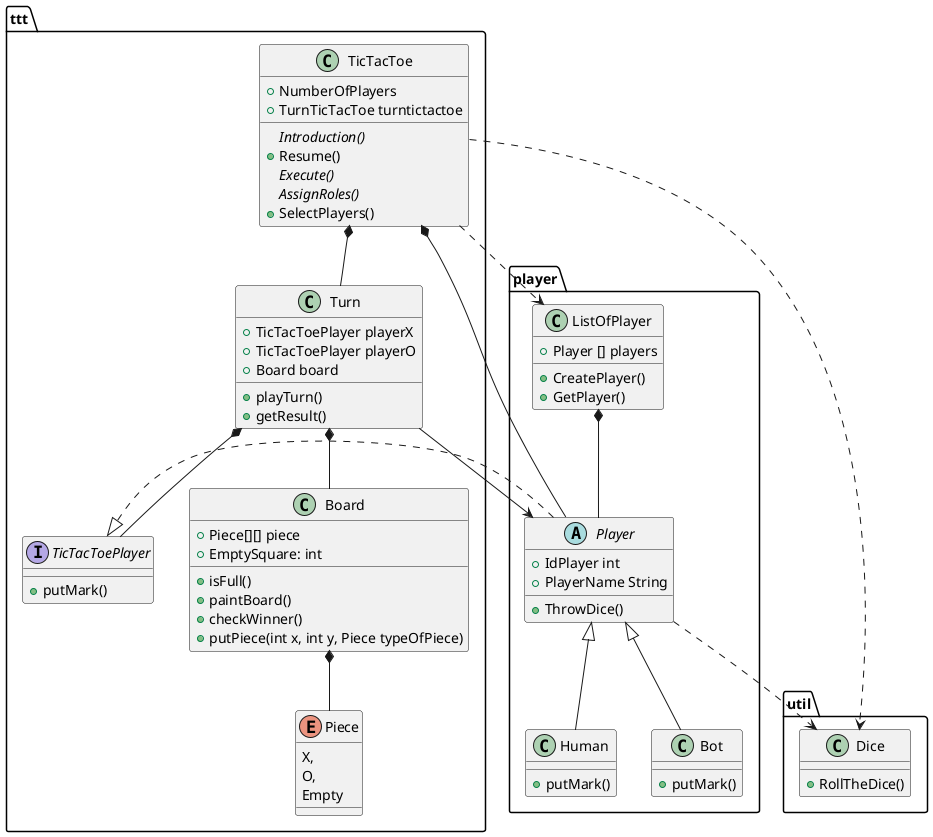 @startuml Tictactoe


package player {
abstract class Player {
    +IdPlayer int
    +PlayerName String
    +ThrowDice()
}
Class ListOfPlayer {
    +Player [] players
    +CreatePlayer()
    +GetPlayer()
}

Class Human {
    +putMark()
}

Class Bot {
  +putMark()
}
}

package util {
class Dice {
    +RollTheDice()
}
}

package ttt {
class TicTacToe {
     +NumberOfPlayers
    +TurnTicTacToe turntictactoe
    {abstract}Introduction()
    +Resume()
    {abstract}Execute()
    {abstract}AssignRoles()
    +SelectPlayers()
}
interface TicTacToePlayer {
    +putMark()
}
class Turn {
    +TicTacToePlayer playerX
    +TicTacToePlayer playerO
    +Board board
    +playTurn()
    +getResult()
}
class Board {
    +Piece[][] piece
    +EmptySquare: int
    +isFull()
    +paintBoard()
    +checkWinner()
    +putPiece(int x, int y, Piece typeOfPiece)
}
Enum Piece {
   X,
   O,
   Empty
}
}

TicTacToe *-- Turn
Turn *-- TicTacToePlayer
TicTacToe *-- Player
Board *-- Piece
TicTacToe ..> ListOfPlayer
ListOfPlayer *-- Player
Turn *-- Board
Player ..|> TicTacToePlayer
Player <|-- Human
Player <|-- Bot
Turn --> Player
TicTacToe ..> Dice
Player ..> Dice

@enduml